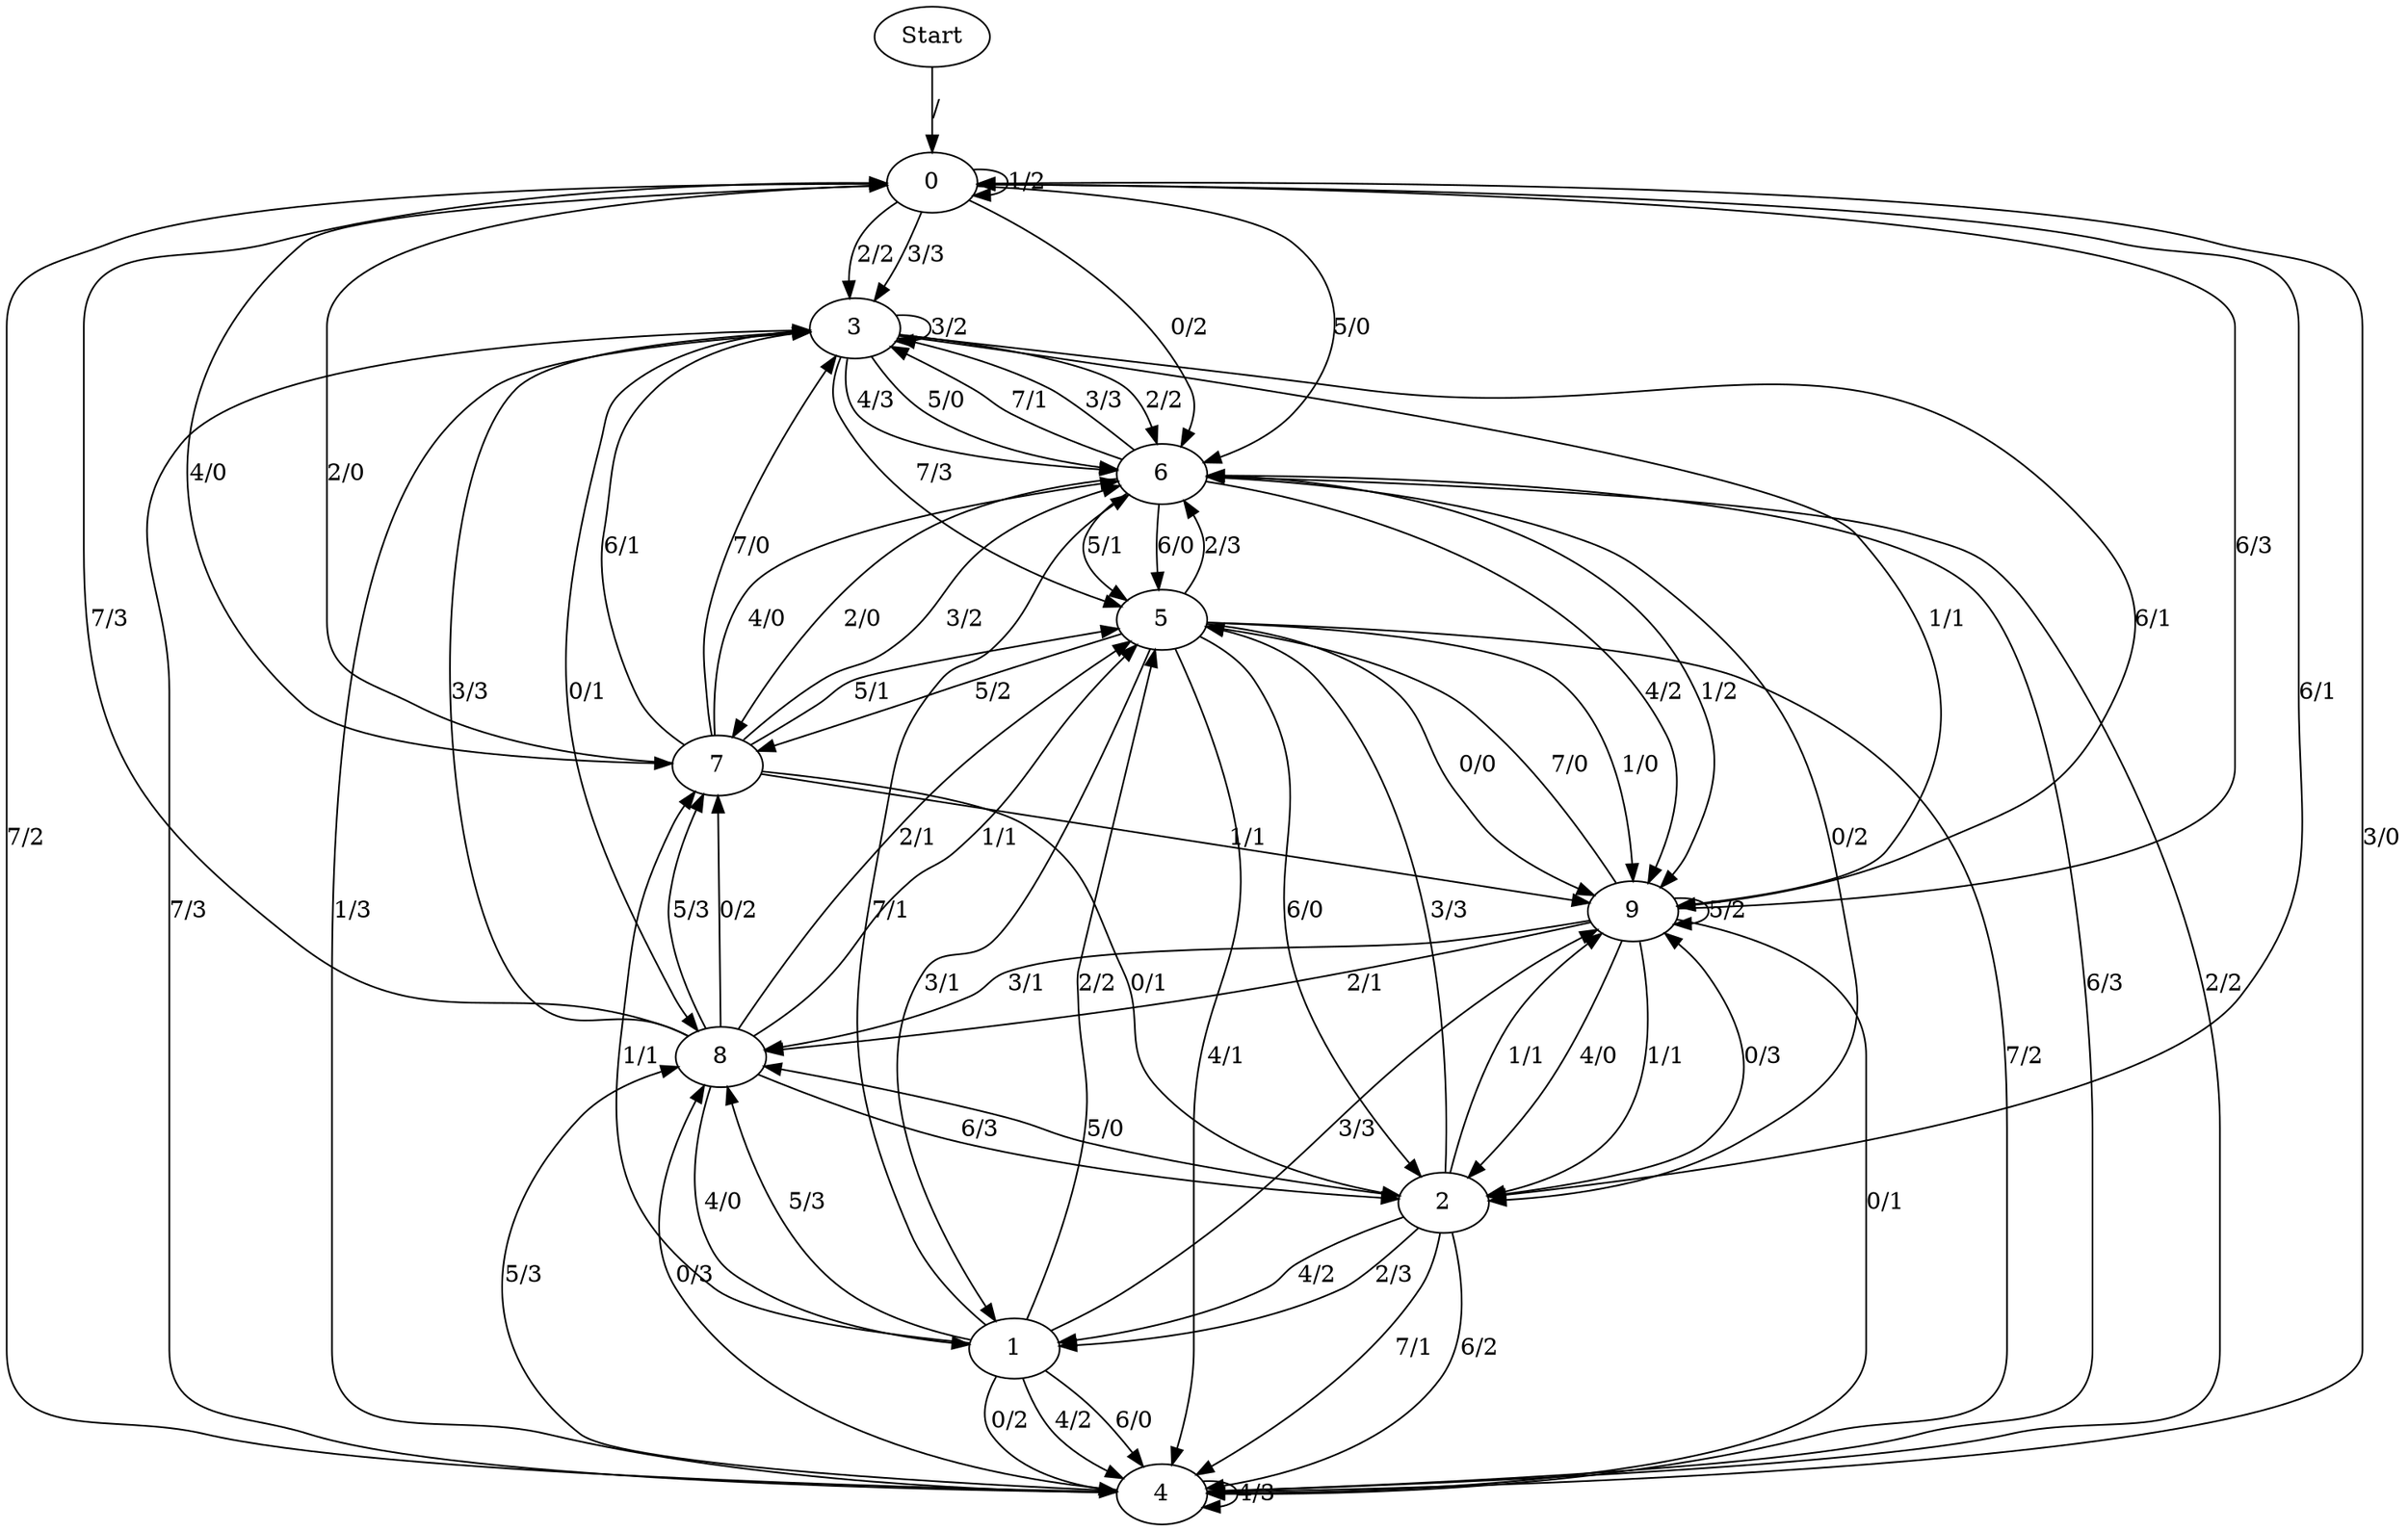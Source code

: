 digraph {
	Start -> 0 [label="/"]
	0 -> 3 [label="2/2"]
	0 -> 3 [label="3/3"]
	0 -> 7 [label="4/0"]
	0 -> 6 [label="5/0"]
	0 -> 2 [label="6/1"]
	0 -> 4 [label="7/2"]
	0 -> 6 [label="0/2"]
	0 -> 0 [label="1/2"]
	2 -> 4 [label="7/1"]
	2 -> 9 [label="0/3"]
	2 -> 9 [label="1/1"]
	2 -> 1 [label="2/3"]
	2 -> 5 [label="3/3"]
	2 -> 1 [label="4/2"]
	2 -> 8 [label="5/0"]
	2 -> 4 [label="6/2"]
	4 -> 8 [label="5/3"]
	4 -> 6 [label="6/3"]
	4 -> 3 [label="7/3"]
	4 -> 8 [label="0/3"]
	4 -> 3 [label="1/3"]
	4 -> 6 [label="2/2"]
	4 -> 0 [label="3/0"]
	4 -> 4 [label="4/3"]
	8 -> 2 [label="6/3"]
	8 -> 0 [label="7/3"]
	8 -> 7 [label="0/2"]
	8 -> 5 [label="1/1"]
	8 -> 5 [label="2/1"]
	8 -> 3 [label="3/3"]
	8 -> 1 [label="4/0"]
	8 -> 7 [label="5/3"]
	5 -> 1 [label="3/1"]
	5 -> 4 [label="4/1"]
	5 -> 7 [label="5/2"]
	5 -> 2 [label="6/0"]
	5 -> 4 [label="7/2"]
	5 -> 9 [label="0/0"]
	5 -> 9 [label="1/0"]
	5 -> 6 [label="2/3"]
	1 -> 9 [label="3/3"]
	1 -> 4 [label="4/2"]
	1 -> 8 [label="5/3"]
	1 -> 4 [label="6/0"]
	1 -> 6 [label="7/1"]
	1 -> 4 [label="0/2"]
	1 -> 7 [label="1/1"]
	1 -> 5 [label="2/2"]
	6 -> 9 [label="4/2"]
	6 -> 5 [label="5/1"]
	6 -> 5 [label="6/0"]
	6 -> 3 [label="7/1"]
	6 -> 2 [label="0/2"]
	6 -> 9 [label="1/2"]
	6 -> 7 [label="2/0"]
	6 -> 3 [label="3/3"]
	7 -> 9 [label="1/1"]
	7 -> 0 [label="2/0"]
	7 -> 6 [label="3/2"]
	7 -> 6 [label="4/0"]
	7 -> 5 [label="5/1"]
	7 -> 3 [label="6/1"]
	7 -> 3 [label="7/0"]
	7 -> 2 [label="0/1"]
	3 -> 5 [label="7/3"]
	3 -> 8 [label="0/1"]
	3 -> 9 [label="1/1"]
	3 -> 6 [label="2/2"]
	3 -> 3 [label="3/2"]
	3 -> 6 [label="4/3"]
	3 -> 6 [label="5/0"]
	3 -> 9 [label="6/1"]
	9 -> 2 [label="1/1"]
	9 -> 8 [label="2/1"]
	9 -> 8 [label="3/1"]
	9 -> 2 [label="4/0"]
	9 -> 9 [label="5/2"]
	9 -> 0 [label="6/3"]
	9 -> 5 [label="7/0"]
	9 -> 4 [label="0/1"]
}